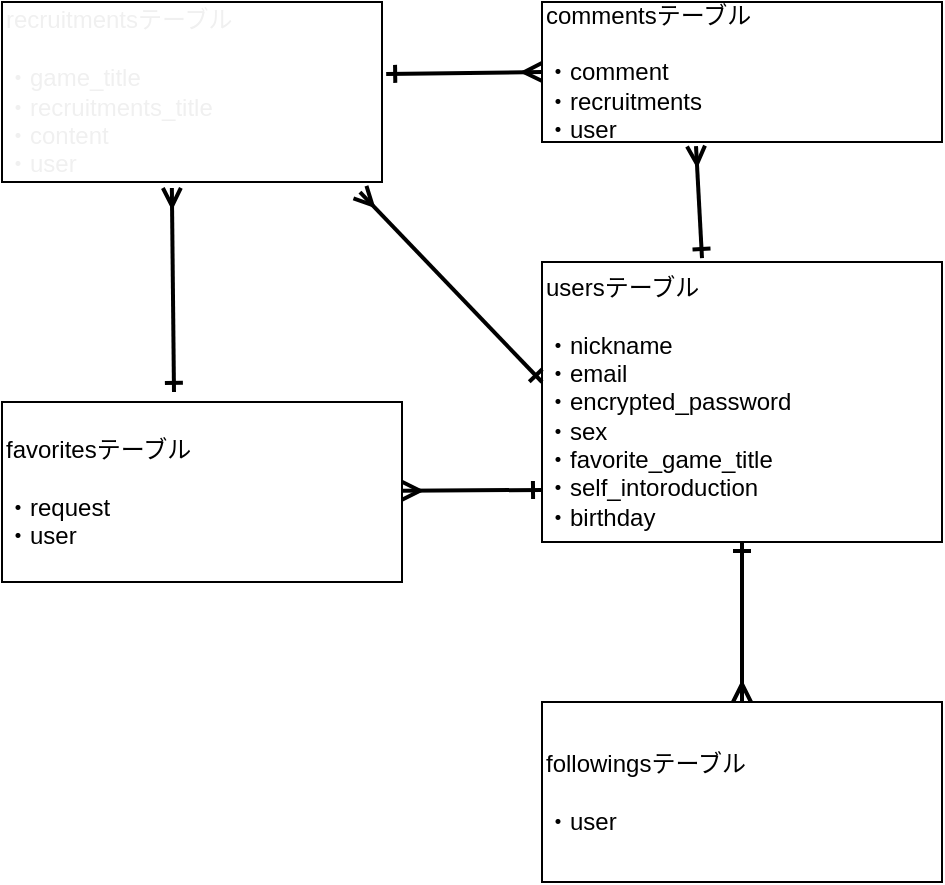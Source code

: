 <mxfile>
    <diagram id="IfUB2skYWB-ENNrXCcN7" name="ページ1">
        <mxGraphModel dx="728" dy="559" grid="1" gridSize="10" guides="1" tooltips="1" connect="1" arrows="1" fold="1" page="1" pageScale="1" pageWidth="827" pageHeight="1169" math="0" shadow="0">
            <root>
                <mxCell id="0"/>
                <mxCell id="1" parent="0"/>
                <mxCell id="2" value="usersテーブル&lt;br&gt;&lt;br&gt;・nickname&lt;br&gt;・email&lt;br&gt;・encrypted_password&lt;br&gt;・sex&lt;br&gt;・favorite_game_title&lt;br&gt;・self_intoroduction&lt;br&gt;・birthday" style="rounded=0;whiteSpace=wrap;html=1;align=left;" vertex="1" parent="1">
                    <mxGeometry x="280" y="150" width="200" height="140" as="geometry"/>
                </mxCell>
                <mxCell id="3" value="recruitmentsテーブル&lt;br&gt;&lt;br&gt;・game_title&lt;br&gt;・recruitments_title&lt;br&gt;・content&lt;br&gt;・user" style="rounded=0;whiteSpace=wrap;html=1;fontFamily=Helvetica;fontSize=12;fontColor=#F0F0F0;align=left;" vertex="1" parent="1">
                    <mxGeometry x="10" y="20" width="190" height="90" as="geometry"/>
                </mxCell>
                <mxCell id="4" value="commentsテーブル&lt;br&gt;&lt;br&gt;・comment&lt;br&gt;・recruitments&lt;br&gt;・user" style="rounded=0;whiteSpace=wrap;html=1;align=left;" vertex="1" parent="1">
                    <mxGeometry x="280" y="20" width="200" height="70" as="geometry"/>
                </mxCell>
                <mxCell id="5" value="favoritesテーブル&lt;br&gt;&lt;br&gt;・request&lt;br&gt;・user" style="rounded=0;whiteSpace=wrap;html=1;align=left;" vertex="1" parent="1">
                    <mxGeometry x="10" y="220" width="200" height="90" as="geometry"/>
                </mxCell>
                <mxCell id="6" value="followingsテーブル&lt;br&gt;&lt;br&gt;・user" style="rounded=0;whiteSpace=wrap;html=1;align=left;" vertex="1" parent="1">
                    <mxGeometry x="280" y="370" width="200" height="90" as="geometry"/>
                </mxCell>
                <mxCell id="8" value="" style="endArrow=ERone;html=1;fontFamily=Helvetica;fontSize=12;fontColor=#F0F0F0;strokeWidth=2;startArrow=ERmany;startFill=0;endFill=0;exitX=0.942;exitY=1.056;exitDx=0;exitDy=0;exitPerimeter=0;" edge="1" parent="1" source="3">
                    <mxGeometry width="50" height="50" relative="1" as="geometry">
                        <mxPoint x="210" y="210" as="sourcePoint"/>
                        <mxPoint x="280" y="210" as="targetPoint"/>
                    </mxGeometry>
                </mxCell>
                <mxCell id="9" value="" style="endArrow=ERone;html=1;fontFamily=Helvetica;fontSize=12;fontColor=#F0F0F0;strokeWidth=2;startArrow=ERmany;startFill=0;endFill=0;exitX=0.385;exitY=1.029;exitDx=0;exitDy=0;exitPerimeter=0;entryX=0.4;entryY=-0.014;entryDx=0;entryDy=0;entryPerimeter=0;" edge="1" parent="1" source="4" target="2">
                    <mxGeometry width="50" height="50" relative="1" as="geometry">
                        <mxPoint x="300" y="140" as="sourcePoint"/>
                        <mxPoint x="370" y="140" as="targetPoint"/>
                    </mxGeometry>
                </mxCell>
                <mxCell id="10" value="" style="endArrow=ERone;html=1;fontFamily=Helvetica;fontSize=12;fontColor=#F0F0F0;strokeWidth=2;startArrow=ERmany;startFill=0;endFill=0;entryX=0.5;entryY=1;entryDx=0;entryDy=0;exitX=0.5;exitY=0;exitDx=0;exitDy=0;" edge="1" parent="1" source="6" target="2">
                    <mxGeometry width="50" height="50" relative="1" as="geometry">
                        <mxPoint x="320" y="330" as="sourcePoint"/>
                        <mxPoint x="390" y="330" as="targetPoint"/>
                    </mxGeometry>
                </mxCell>
                <mxCell id="11" value="" style="endArrow=ERone;html=1;fontFamily=Helvetica;fontSize=12;fontColor=#F0F0F0;strokeWidth=2;startArrow=ERmany;startFill=0;endFill=0;entryX=0;entryY=0.814;entryDx=0;entryDy=0;entryPerimeter=0;" edge="1" parent="1" source="5" target="2">
                    <mxGeometry width="50" height="50" relative="1" as="geometry">
                        <mxPoint x="540" y="220" as="sourcePoint"/>
                        <mxPoint x="540" y="310" as="targetPoint"/>
                    </mxGeometry>
                </mxCell>
                <mxCell id="12" value="" style="endArrow=ERone;html=1;fontFamily=Helvetica;fontSize=12;fontColor=#F0F0F0;strokeWidth=2;startArrow=ERmany;startFill=0;endFill=0;entryX=0.43;entryY=-0.056;entryDx=0;entryDy=0;entryPerimeter=0;exitX=0.447;exitY=1.033;exitDx=0;exitDy=0;exitPerimeter=0;" edge="1" parent="1" source="3" target="5">
                    <mxGeometry width="50" height="50" relative="1" as="geometry">
                        <mxPoint x="40" y="150" as="sourcePoint"/>
                        <mxPoint x="110" y="150" as="targetPoint"/>
                    </mxGeometry>
                </mxCell>
                <mxCell id="13" value="" style="endArrow=ERone;html=1;fontFamily=Helvetica;fontSize=12;fontColor=#F0F0F0;strokeWidth=2;startArrow=ERmany;startFill=0;endFill=0;exitX=0;exitY=0.5;exitDx=0;exitDy=0;entryX=1.011;entryY=0.4;entryDx=0;entryDy=0;entryPerimeter=0;" edge="1" parent="1" source="4" target="3">
                    <mxGeometry width="50" height="50" relative="1" as="geometry">
                        <mxPoint x="130" y="150" as="sourcePoint"/>
                        <mxPoint x="220" y="80" as="targetPoint"/>
                    </mxGeometry>
                </mxCell>
            </root>
        </mxGraphModel>
    </diagram>
</mxfile>